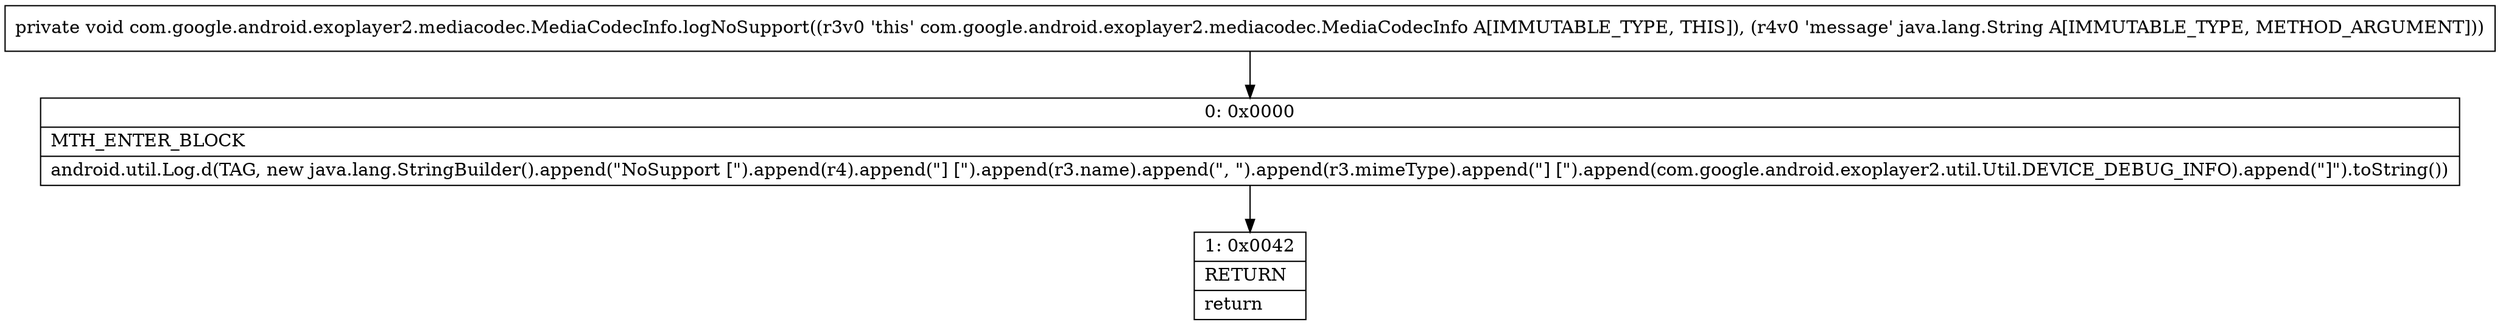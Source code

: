 digraph "CFG forcom.google.android.exoplayer2.mediacodec.MediaCodecInfo.logNoSupport(Ljava\/lang\/String;)V" {
Node_0 [shape=record,label="{0\:\ 0x0000|MTH_ENTER_BLOCK\l|android.util.Log.d(TAG, new java.lang.StringBuilder().append(\"NoSupport [\").append(r4).append(\"] [\").append(r3.name).append(\", \").append(r3.mimeType).append(\"] [\").append(com.google.android.exoplayer2.util.Util.DEVICE_DEBUG_INFO).append(\"]\").toString())\l}"];
Node_1 [shape=record,label="{1\:\ 0x0042|RETURN\l|return\l}"];
MethodNode[shape=record,label="{private void com.google.android.exoplayer2.mediacodec.MediaCodecInfo.logNoSupport((r3v0 'this' com.google.android.exoplayer2.mediacodec.MediaCodecInfo A[IMMUTABLE_TYPE, THIS]), (r4v0 'message' java.lang.String A[IMMUTABLE_TYPE, METHOD_ARGUMENT])) }"];
MethodNode -> Node_0;
Node_0 -> Node_1;
}

